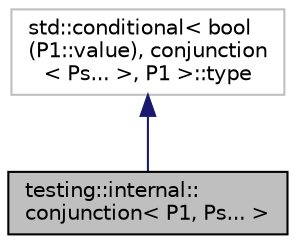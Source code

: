 digraph "testing::internal::conjunction&lt; P1, Ps... &gt;"
{
 // LATEX_PDF_SIZE
  edge [fontname="Helvetica",fontsize="10",labelfontname="Helvetica",labelfontsize="10"];
  node [fontname="Helvetica",fontsize="10",shape=record];
  Node1 [label="testing::internal::\lconjunction\< P1, Ps... \>",height=0.2,width=0.4,color="black", fillcolor="grey75", style="filled", fontcolor="black",tooltip=" "];
  Node2 -> Node1 [dir="back",color="midnightblue",fontsize="10",style="solid",fontname="Helvetica"];
  Node2 [label="std::conditional\< bool\l(P1::value), conjunction\l\< Ps... \>, P1 \>::type",height=0.2,width=0.4,color="grey75", fillcolor="white", style="filled",tooltip=" "];
}
